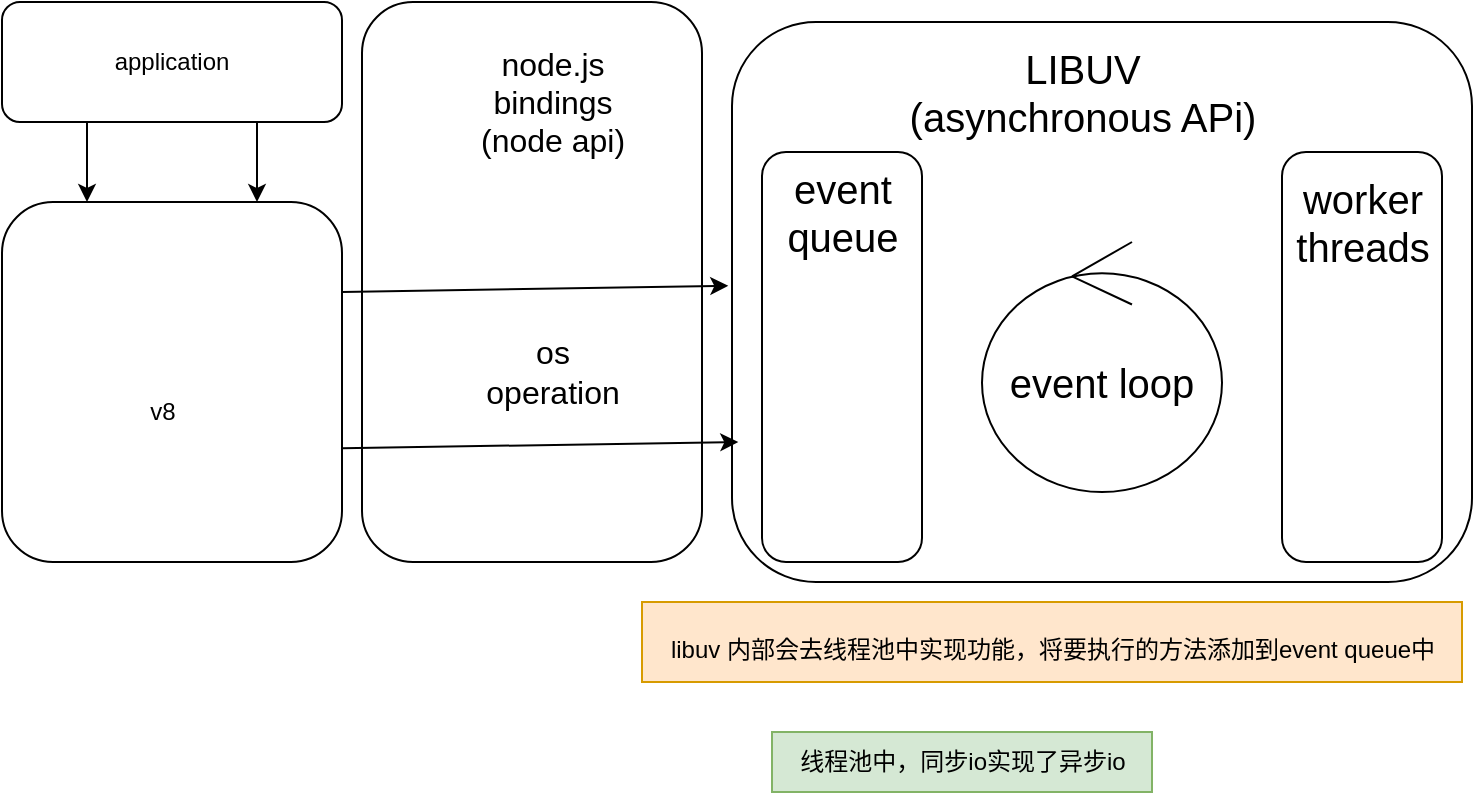 <mxfile version="20.6.2" type="github">
  <diagram id="mlSVcmW4COpmMg7MvG-i" name="第 1 页">
    <mxGraphModel dx="1422" dy="706" grid="1" gridSize="10" guides="1" tooltips="1" connect="1" arrows="1" fold="1" page="1" pageScale="1" pageWidth="827" pageHeight="1169" math="0" shadow="0">
      <root>
        <mxCell id="0" />
        <mxCell id="1" parent="0" />
        <mxCell id="v9YNbQ3eZTfVc4xbVvDG-4" style="edgeStyle=orthogonalEdgeStyle;rounded=0;orthogonalLoop=1;jettySize=auto;html=1;exitX=0.25;exitY=1;exitDx=0;exitDy=0;entryX=0.25;entryY=0;entryDx=0;entryDy=0;" parent="1" source="v9YNbQ3eZTfVc4xbVvDG-1" target="v9YNbQ3eZTfVc4xbVvDG-2" edge="1">
          <mxGeometry relative="1" as="geometry" />
        </mxCell>
        <mxCell id="v9YNbQ3eZTfVc4xbVvDG-5" style="edgeStyle=orthogonalEdgeStyle;rounded=0;orthogonalLoop=1;jettySize=auto;html=1;exitX=0.75;exitY=1;exitDx=0;exitDy=0;entryX=0.75;entryY=0;entryDx=0;entryDy=0;" parent="1" source="v9YNbQ3eZTfVc4xbVvDG-1" target="v9YNbQ3eZTfVc4xbVvDG-2" edge="1">
          <mxGeometry relative="1" as="geometry" />
        </mxCell>
        <mxCell id="v9YNbQ3eZTfVc4xbVvDG-1" value="application" style="rounded=1;whiteSpace=wrap;html=1;" parent="1" vertex="1">
          <mxGeometry x="80" y="80" width="170" height="60" as="geometry" />
        </mxCell>
        <mxCell id="v9YNbQ3eZTfVc4xbVvDG-2" value="" style="rounded=1;whiteSpace=wrap;html=1;" parent="1" vertex="1">
          <mxGeometry x="80" y="180" width="170" height="180" as="geometry" />
        </mxCell>
        <mxCell id="v9YNbQ3eZTfVc4xbVvDG-6" value="" style="rounded=1;whiteSpace=wrap;html=1;" parent="1" vertex="1">
          <mxGeometry x="260" y="80" width="170" height="280" as="geometry" />
        </mxCell>
        <mxCell id="v9YNbQ3eZTfVc4xbVvDG-3" value="v8" style="text;html=1;align=center;verticalAlign=middle;resizable=0;points=[];autosize=1;strokeColor=none;fillColor=none;" parent="1" vertex="1">
          <mxGeometry x="140" y="270" width="40" height="30" as="geometry" />
        </mxCell>
        <mxCell id="v9YNbQ3eZTfVc4xbVvDG-7" value="&lt;font style=&quot;font-size: 16px;&quot;&gt;node.js&lt;br&gt;bindings&lt;br&gt;(node api)&lt;/font&gt;" style="text;html=1;align=center;verticalAlign=middle;resizable=0;points=[];autosize=1;strokeColor=none;fillColor=none;" parent="1" vertex="1">
          <mxGeometry x="305" y="95" width="100" height="70" as="geometry" />
        </mxCell>
        <mxCell id="v9YNbQ3eZTfVc4xbVvDG-8" value="os&lt;br&gt;operation" style="text;html=1;align=center;verticalAlign=middle;resizable=0;points=[];autosize=1;strokeColor=none;fillColor=none;fontSize=16;" parent="1" vertex="1">
          <mxGeometry x="310" y="240" width="90" height="50" as="geometry" />
        </mxCell>
        <mxCell id="v9YNbQ3eZTfVc4xbVvDG-11" value="" style="rounded=1;whiteSpace=wrap;html=1;fontSize=16;" parent="1" vertex="1">
          <mxGeometry x="445" y="90" width="370" height="280" as="geometry" />
        </mxCell>
        <mxCell id="v9YNbQ3eZTfVc4xbVvDG-12" value="&lt;font style=&quot;font-size: 20px;&quot;&gt;LIBUV&lt;br&gt;(asynchronous APi)&lt;br&gt;&lt;/font&gt;" style="text;html=1;align=center;verticalAlign=middle;resizable=0;points=[];autosize=1;strokeColor=none;fillColor=none;fontSize=16;" parent="1" vertex="1">
          <mxGeometry x="520" y="95" width="200" height="60" as="geometry" />
        </mxCell>
        <mxCell id="v9YNbQ3eZTfVc4xbVvDG-16" value="" style="endArrow=classic;html=1;rounded=0;fontSize=20;exitX=1;exitY=0.25;exitDx=0;exitDy=0;entryX=-0.005;entryY=0.471;entryDx=0;entryDy=0;entryPerimeter=0;" parent="1" source="v9YNbQ3eZTfVc4xbVvDG-2" target="v9YNbQ3eZTfVc4xbVvDG-11" edge="1">
          <mxGeometry width="50" height="50" relative="1" as="geometry">
            <mxPoint x="390" y="240" as="sourcePoint" />
            <mxPoint x="440" y="190" as="targetPoint" />
          </mxGeometry>
        </mxCell>
        <mxCell id="v9YNbQ3eZTfVc4xbVvDG-17" value="" style="endArrow=classic;html=1;rounded=0;fontSize=20;exitX=1;exitY=0.25;exitDx=0;exitDy=0;entryX=-0.005;entryY=0.471;entryDx=0;entryDy=0;entryPerimeter=0;" parent="1" edge="1">
          <mxGeometry width="50" height="50" relative="1" as="geometry">
            <mxPoint x="250" y="303.12" as="sourcePoint" />
            <mxPoint x="448.15" y="300" as="targetPoint" />
          </mxGeometry>
        </mxCell>
        <mxCell id="v9YNbQ3eZTfVc4xbVvDG-18" value="" style="rounded=1;whiteSpace=wrap;html=1;fontSize=20;" parent="1" vertex="1">
          <mxGeometry x="460" y="155" width="80" height="205" as="geometry" />
        </mxCell>
        <mxCell id="v9YNbQ3eZTfVc4xbVvDG-19" value="" style="rounded=1;whiteSpace=wrap;html=1;fontSize=20;" parent="1" vertex="1">
          <mxGeometry x="720" y="155" width="80" height="205" as="geometry" />
        </mxCell>
        <mxCell id="v9YNbQ3eZTfVc4xbVvDG-20" value="event loop" style="ellipse;shape=umlControl;whiteSpace=wrap;html=1;fontSize=20;" parent="1" vertex="1">
          <mxGeometry x="570" y="200" width="120" height="125" as="geometry" />
        </mxCell>
        <mxCell id="v9YNbQ3eZTfVc4xbVvDG-21" value="event&lt;br&gt;queue" style="text;html=1;align=center;verticalAlign=middle;resizable=0;points=[];autosize=1;strokeColor=none;fillColor=none;fontSize=20;" parent="1" vertex="1">
          <mxGeometry x="460" y="155" width="80" height="60" as="geometry" />
        </mxCell>
        <mxCell id="v9YNbQ3eZTfVc4xbVvDG-22" value="worker&lt;br&gt;threads&lt;br&gt;" style="text;html=1;align=center;verticalAlign=middle;resizable=0;points=[];autosize=1;strokeColor=none;fillColor=none;fontSize=20;" parent="1" vertex="1">
          <mxGeometry x="715" y="160" width="90" height="60" as="geometry" />
        </mxCell>
        <mxCell id="v9YNbQ3eZTfVc4xbVvDG-23" value="&lt;font style=&quot;font-size: 12px;&quot;&gt;libuv 内部会去线程池中实现功能，将要执行的方法添加到event queue中&lt;/font&gt;" style="text;html=1;align=center;verticalAlign=middle;resizable=0;points=[];autosize=1;strokeColor=#d79b00;fillColor=#ffe6cc;fontSize=20;" parent="1" vertex="1">
          <mxGeometry x="400" y="380" width="410" height="40" as="geometry" />
        </mxCell>
        <mxCell id="s7GfL3N6KG_oWAZx7mNv-1" value="线程池中，同步io实现了异步io" style="text;html=1;align=center;verticalAlign=middle;resizable=0;points=[];autosize=1;strokeColor=#82b366;fillColor=#d5e8d4;" vertex="1" parent="1">
          <mxGeometry x="465" y="445" width="190" height="30" as="geometry" />
        </mxCell>
      </root>
    </mxGraphModel>
  </diagram>
</mxfile>
